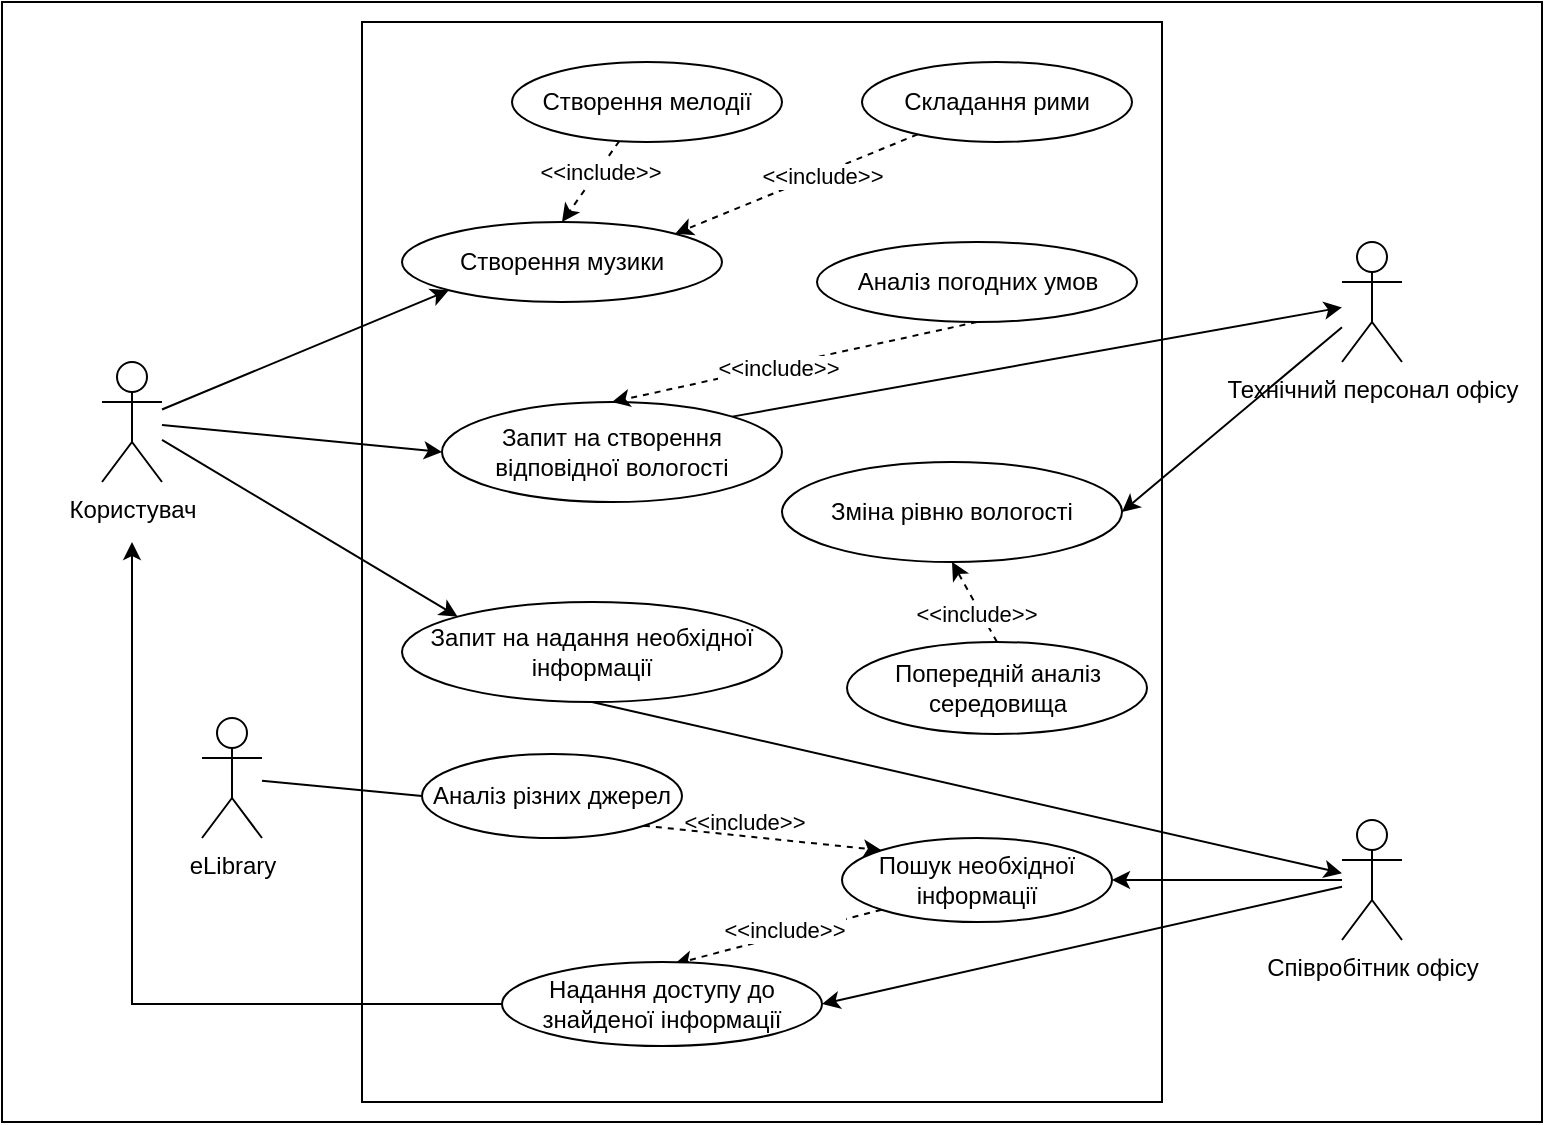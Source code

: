 <mxfile version="21.7.5" type="device">
  <diagram name="Страница — 1" id="hobWc4s-Q6fWILHCbpvD">
    <mxGraphModel dx="1188" dy="619" grid="1" gridSize="10" guides="1" tooltips="1" connect="1" arrows="1" fold="1" page="1" pageScale="1" pageWidth="1169" pageHeight="827" math="0" shadow="0">
      <root>
        <mxCell id="0" />
        <mxCell id="1" parent="0" />
        <mxCell id="bafYPbkGJhW7oxayyBe3-47" value="" style="rounded=0;whiteSpace=wrap;html=1;" parent="1" vertex="1">
          <mxGeometry x="60" y="50" width="770" height="560" as="geometry" />
        </mxCell>
        <mxCell id="bafYPbkGJhW7oxayyBe3-1" value="" style="rounded=0;whiteSpace=wrap;html=1;" parent="1" vertex="1">
          <mxGeometry x="240" y="60" width="400" height="540" as="geometry" />
        </mxCell>
        <mxCell id="bafYPbkGJhW7oxayyBe3-4" style="rounded=0;orthogonalLoop=1;jettySize=auto;html=1;entryX=0;entryY=0.5;entryDx=0;entryDy=0;" parent="1" source="bafYPbkGJhW7oxayyBe3-2" target="bafYPbkGJhW7oxayyBe3-3" edge="1">
          <mxGeometry relative="1" as="geometry" />
        </mxCell>
        <mxCell id="bafYPbkGJhW7oxayyBe3-25" style="rounded=0;orthogonalLoop=1;jettySize=auto;html=1;entryX=0;entryY=0;entryDx=0;entryDy=0;" parent="1" source="bafYPbkGJhW7oxayyBe3-2" target="bafYPbkGJhW7oxayyBe3-19" edge="1">
          <mxGeometry relative="1" as="geometry" />
        </mxCell>
        <mxCell id="iALMkwSSL6uoYG6ehfJ8-5" style="rounded=0;orthogonalLoop=1;jettySize=auto;html=1;entryX=0;entryY=1;entryDx=0;entryDy=0;" parent="1" source="bafYPbkGJhW7oxayyBe3-2" target="iALMkwSSL6uoYG6ehfJ8-2" edge="1">
          <mxGeometry relative="1" as="geometry" />
        </mxCell>
        <mxCell id="bafYPbkGJhW7oxayyBe3-2" value="Користувач" style="shape=umlActor;verticalLabelPosition=bottom;verticalAlign=top;html=1;outlineConnect=0;" parent="1" vertex="1">
          <mxGeometry x="110" y="230" width="30" height="60" as="geometry" />
        </mxCell>
        <mxCell id="bafYPbkGJhW7oxayyBe3-24" style="rounded=0;orthogonalLoop=1;jettySize=auto;html=1;exitX=1;exitY=0;exitDx=0;exitDy=0;" parent="1" source="bafYPbkGJhW7oxayyBe3-3" target="bafYPbkGJhW7oxayyBe3-8" edge="1">
          <mxGeometry relative="1" as="geometry" />
        </mxCell>
        <mxCell id="bafYPbkGJhW7oxayyBe3-3" value="Запит на&amp;nbsp;створення відповідної вологості&lt;span id=&quot;docs-internal-guid-c57abb48-7fff-8af7-19ce-6c347189a080&quot;&gt;&lt;/span&gt;" style="ellipse;whiteSpace=wrap;html=1;" parent="1" vertex="1">
          <mxGeometry x="280" y="250" width="170" height="50" as="geometry" />
        </mxCell>
        <mxCell id="bafYPbkGJhW7oxayyBe3-6" style="rounded=0;orthogonalLoop=1;jettySize=auto;html=1;exitX=0.5;exitY=1;exitDx=0;exitDy=0;entryX=0.5;entryY=0;entryDx=0;entryDy=0;dashed=1;" parent="1" source="bafYPbkGJhW7oxayyBe3-5" target="bafYPbkGJhW7oxayyBe3-3" edge="1">
          <mxGeometry relative="1" as="geometry" />
        </mxCell>
        <mxCell id="bafYPbkGJhW7oxayyBe3-7" value="&amp;lt;&amp;lt;include&amp;gt;&amp;gt;" style="edgeLabel;html=1;align=center;verticalAlign=middle;resizable=0;points=[];" parent="bafYPbkGJhW7oxayyBe3-6" vertex="1" connectable="0">
          <mxGeometry x="0.092" y="1" relative="1" as="geometry">
            <mxPoint as="offset" />
          </mxGeometry>
        </mxCell>
        <mxCell id="bafYPbkGJhW7oxayyBe3-5" value="Аналіз погодних умов&lt;span id=&quot;docs-internal-guid-c57abb48-7fff-8af7-19ce-6c347189a080&quot;&gt;&lt;/span&gt;" style="ellipse;whiteSpace=wrap;html=1;" parent="1" vertex="1">
          <mxGeometry x="467.5" y="170" width="160" height="40" as="geometry" />
        </mxCell>
        <mxCell id="bafYPbkGJhW7oxayyBe3-22" style="rounded=0;orthogonalLoop=1;jettySize=auto;html=1;entryX=1;entryY=0.5;entryDx=0;entryDy=0;" parent="1" source="bafYPbkGJhW7oxayyBe3-8" target="bafYPbkGJhW7oxayyBe3-13" edge="1">
          <mxGeometry relative="1" as="geometry" />
        </mxCell>
        <mxCell id="bafYPbkGJhW7oxayyBe3-8" value="Технічний персонал офісу" style="shape=umlActor;verticalLabelPosition=bottom;verticalAlign=top;html=1;outlineConnect=0;" parent="1" vertex="1">
          <mxGeometry x="730" y="170" width="30" height="60" as="geometry" />
        </mxCell>
        <mxCell id="bafYPbkGJhW7oxayyBe3-13" value="Зміна рівню вологості&lt;span id=&quot;docs-internal-guid-c57abb48-7fff-8af7-19ce-6c347189a080&quot;&gt;&lt;/span&gt;" style="ellipse;whiteSpace=wrap;html=1;" parent="1" vertex="1">
          <mxGeometry x="450" y="280" width="170" height="50" as="geometry" />
        </mxCell>
        <mxCell id="bafYPbkGJhW7oxayyBe3-17" style="rounded=0;orthogonalLoop=1;jettySize=auto;html=1;exitX=0.5;exitY=0;exitDx=0;exitDy=0;entryX=0.5;entryY=1;entryDx=0;entryDy=0;dashed=1;" parent="1" source="bafYPbkGJhW7oxayyBe3-16" target="bafYPbkGJhW7oxayyBe3-13" edge="1">
          <mxGeometry relative="1" as="geometry" />
        </mxCell>
        <mxCell id="bafYPbkGJhW7oxayyBe3-18" value="&amp;lt;&amp;lt;include&amp;gt;&amp;gt;" style="edgeLabel;html=1;align=center;verticalAlign=middle;resizable=0;points=[];" parent="bafYPbkGJhW7oxayyBe3-17" vertex="1" connectable="0">
          <mxGeometry x="0.051" y="-1" relative="1" as="geometry">
            <mxPoint y="7" as="offset" />
          </mxGeometry>
        </mxCell>
        <mxCell id="bafYPbkGJhW7oxayyBe3-16" value="Попередній аналіз середовища&lt;span id=&quot;docs-internal-guid-c57abb48-7fff-8af7-19ce-6c347189a080&quot;&gt;&lt;/span&gt;" style="ellipse;whiteSpace=wrap;html=1;" parent="1" vertex="1">
          <mxGeometry x="482.5" y="370" width="150" height="46" as="geometry" />
        </mxCell>
        <mxCell id="bafYPbkGJhW7oxayyBe3-28" style="rounded=0;orthogonalLoop=1;jettySize=auto;html=1;exitX=0.5;exitY=1;exitDx=0;exitDy=0;" parent="1" source="bafYPbkGJhW7oxayyBe3-19" target="bafYPbkGJhW7oxayyBe3-26" edge="1">
          <mxGeometry relative="1" as="geometry" />
        </mxCell>
        <mxCell id="bafYPbkGJhW7oxayyBe3-19" value="Запит на надання необхідної інформації&lt;span id=&quot;docs-internal-guid-c57abb48-7fff-8af7-19ce-6c347189a080&quot;&gt;&lt;/span&gt;" style="ellipse;whiteSpace=wrap;html=1;" parent="1" vertex="1">
          <mxGeometry x="260" y="350" width="190" height="50" as="geometry" />
        </mxCell>
        <mxCell id="bafYPbkGJhW7oxayyBe3-35" style="rounded=0;orthogonalLoop=1;jettySize=auto;html=1;entryX=1;entryY=0.5;entryDx=0;entryDy=0;" parent="1" source="bafYPbkGJhW7oxayyBe3-26" target="bafYPbkGJhW7oxayyBe3-36" edge="1">
          <mxGeometry relative="1" as="geometry" />
        </mxCell>
        <mxCell id="bafYPbkGJhW7oxayyBe3-46" style="rounded=0;orthogonalLoop=1;jettySize=auto;html=1;entryX=1;entryY=0.5;entryDx=0;entryDy=0;" parent="1" source="bafYPbkGJhW7oxayyBe3-26" target="bafYPbkGJhW7oxayyBe3-29" edge="1">
          <mxGeometry relative="1" as="geometry" />
        </mxCell>
        <mxCell id="bafYPbkGJhW7oxayyBe3-26" value="Співробітник офісу" style="shape=umlActor;verticalLabelPosition=bottom;verticalAlign=top;html=1;outlineConnect=0;" parent="1" vertex="1">
          <mxGeometry x="730" y="459" width="30" height="60" as="geometry" />
        </mxCell>
        <mxCell id="bafYPbkGJhW7oxayyBe3-39" style="rounded=0;orthogonalLoop=1;jettySize=auto;html=1;exitX=0;exitY=1;exitDx=0;exitDy=0;entryX=0.539;entryY=0.024;entryDx=0;entryDy=0;entryPerimeter=0;dashed=1;" parent="1" source="bafYPbkGJhW7oxayyBe3-29" target="bafYPbkGJhW7oxayyBe3-36" edge="1">
          <mxGeometry relative="1" as="geometry" />
        </mxCell>
        <mxCell id="bafYPbkGJhW7oxayyBe3-40" value="&amp;lt;&amp;lt;include&amp;gt;&amp;gt;" style="edgeLabel;html=1;align=center;verticalAlign=middle;resizable=0;points=[];" parent="bafYPbkGJhW7oxayyBe3-39" vertex="1" connectable="0">
          <mxGeometry x="-0.329" y="-2" relative="1" as="geometry">
            <mxPoint x="-14" y="3" as="offset" />
          </mxGeometry>
        </mxCell>
        <mxCell id="bafYPbkGJhW7oxayyBe3-29" value="Пошук необхідної інформації&lt;span id=&quot;docs-internal-guid-c57abb48-7fff-8af7-19ce-6c347189a080&quot;&gt;&lt;/span&gt;" style="ellipse;whiteSpace=wrap;html=1;" parent="1" vertex="1">
          <mxGeometry x="480" y="468" width="135" height="42" as="geometry" />
        </mxCell>
        <mxCell id="bafYPbkGJhW7oxayyBe3-31" style="rounded=0;orthogonalLoop=1;jettySize=auto;html=1;exitX=1;exitY=1;exitDx=0;exitDy=0;entryX=0;entryY=0;entryDx=0;entryDy=0;dashed=1;" parent="1" source="bafYPbkGJhW7oxayyBe3-30" target="bafYPbkGJhW7oxayyBe3-29" edge="1">
          <mxGeometry relative="1" as="geometry" />
        </mxCell>
        <mxCell id="bafYPbkGJhW7oxayyBe3-34" value="&amp;lt;&amp;lt;include&amp;gt;&amp;gt;" style="edgeLabel;html=1;align=center;verticalAlign=middle;resizable=0;points=[];labelBackgroundColor=none;" parent="bafYPbkGJhW7oxayyBe3-31" vertex="1" connectable="0">
          <mxGeometry x="0.043" relative="1" as="geometry">
            <mxPoint x="-12" y="-9" as="offset" />
          </mxGeometry>
        </mxCell>
        <mxCell id="bafYPbkGJhW7oxayyBe3-30" value="Аналіз різних джерел&lt;span id=&quot;docs-internal-guid-c57abb48-7fff-8af7-19ce-6c347189a080&quot;&gt;&lt;/span&gt;" style="ellipse;whiteSpace=wrap;html=1;" parent="1" vertex="1">
          <mxGeometry x="270" y="426" width="130" height="42" as="geometry" />
        </mxCell>
        <mxCell id="bafYPbkGJhW7oxayyBe3-43" style="edgeStyle=orthogonalEdgeStyle;rounded=0;orthogonalLoop=1;jettySize=auto;html=1;exitX=0;exitY=0.5;exitDx=0;exitDy=0;" parent="1" source="bafYPbkGJhW7oxayyBe3-36" edge="1">
          <mxGeometry relative="1" as="geometry">
            <mxPoint x="125" y="320" as="targetPoint" />
            <Array as="points">
              <mxPoint x="125" y="551" />
            </Array>
          </mxGeometry>
        </mxCell>
        <mxCell id="bafYPbkGJhW7oxayyBe3-36" value="Надання доступу до знайденої інформації&lt;span id=&quot;docs-internal-guid-c57abb48-7fff-8af7-19ce-6c347189a080&quot;&gt;&lt;/span&gt;" style="ellipse;whiteSpace=wrap;html=1;" parent="1" vertex="1">
          <mxGeometry x="310" y="530" width="160" height="42" as="geometry" />
        </mxCell>
        <mxCell id="bafYPbkGJhW7oxayyBe3-38" style="rounded=0;orthogonalLoop=1;jettySize=auto;html=1;entryX=0;entryY=0.5;entryDx=0;entryDy=0;endArrow=none;endFill=0;" parent="1" source="bafYPbkGJhW7oxayyBe3-37" target="bafYPbkGJhW7oxayyBe3-30" edge="1">
          <mxGeometry relative="1" as="geometry" />
        </mxCell>
        <mxCell id="bafYPbkGJhW7oxayyBe3-37" value="eLibrary" style="shape=umlActor;verticalLabelPosition=bottom;verticalAlign=top;html=1;outlineConnect=0;" parent="1" vertex="1">
          <mxGeometry x="160" y="408" width="30" height="60" as="geometry" />
        </mxCell>
        <mxCell id="iALMkwSSL6uoYG6ehfJ8-2" value="Створення музики&lt;span id=&quot;docs-internal-guid-c57abb48-7fff-8af7-19ce-6c347189a080&quot;&gt;&lt;/span&gt;" style="ellipse;whiteSpace=wrap;html=1;" parent="1" vertex="1">
          <mxGeometry x="260" y="160" width="160" height="40" as="geometry" />
        </mxCell>
        <mxCell id="iALMkwSSL6uoYG6ehfJ8-9" style="rounded=0;orthogonalLoop=1;jettySize=auto;html=1;entryX=1;entryY=0;entryDx=0;entryDy=0;dashed=1;" parent="1" source="iALMkwSSL6uoYG6ehfJ8-3" target="iALMkwSSL6uoYG6ehfJ8-2" edge="1">
          <mxGeometry relative="1" as="geometry" />
        </mxCell>
        <mxCell id="iALMkwSSL6uoYG6ehfJ8-10" value="&amp;lt;&amp;lt;include&amp;gt;&amp;gt;" style="edgeLabel;html=1;align=center;verticalAlign=middle;resizable=0;points=[];" parent="iALMkwSSL6uoYG6ehfJ8-9" vertex="1" connectable="0">
          <mxGeometry x="-0.196" y="1" relative="1" as="geometry">
            <mxPoint as="offset" />
          </mxGeometry>
        </mxCell>
        <mxCell id="iALMkwSSL6uoYG6ehfJ8-3" value="Складання рими&lt;span id=&quot;docs-internal-guid-c57abb48-7fff-8af7-19ce-6c347189a080&quot;&gt;&lt;/span&gt;" style="ellipse;whiteSpace=wrap;html=1;" parent="1" vertex="1">
          <mxGeometry x="490" y="80" width="135" height="40" as="geometry" />
        </mxCell>
        <mxCell id="iALMkwSSL6uoYG6ehfJ8-7" style="rounded=0;orthogonalLoop=1;jettySize=auto;html=1;entryX=0.5;entryY=0;entryDx=0;entryDy=0;dashed=1;" parent="1" source="iALMkwSSL6uoYG6ehfJ8-4" target="iALMkwSSL6uoYG6ehfJ8-2" edge="1">
          <mxGeometry relative="1" as="geometry" />
        </mxCell>
        <mxCell id="iALMkwSSL6uoYG6ehfJ8-8" value="&amp;lt;&amp;lt;include&amp;gt;&amp;gt;" style="edgeLabel;html=1;align=center;verticalAlign=middle;resizable=0;points=[];" parent="iALMkwSSL6uoYG6ehfJ8-7" vertex="1" connectable="0">
          <mxGeometry x="-0.27" y="1" relative="1" as="geometry">
            <mxPoint as="offset" />
          </mxGeometry>
        </mxCell>
        <mxCell id="iALMkwSSL6uoYG6ehfJ8-4" value="Створення мелодії&lt;span id=&quot;docs-internal-guid-c57abb48-7fff-8af7-19ce-6c347189a080&quot;&gt;&lt;/span&gt;" style="ellipse;whiteSpace=wrap;html=1;" parent="1" vertex="1">
          <mxGeometry x="315" y="80" width="135" height="40" as="geometry" />
        </mxCell>
      </root>
    </mxGraphModel>
  </diagram>
</mxfile>
